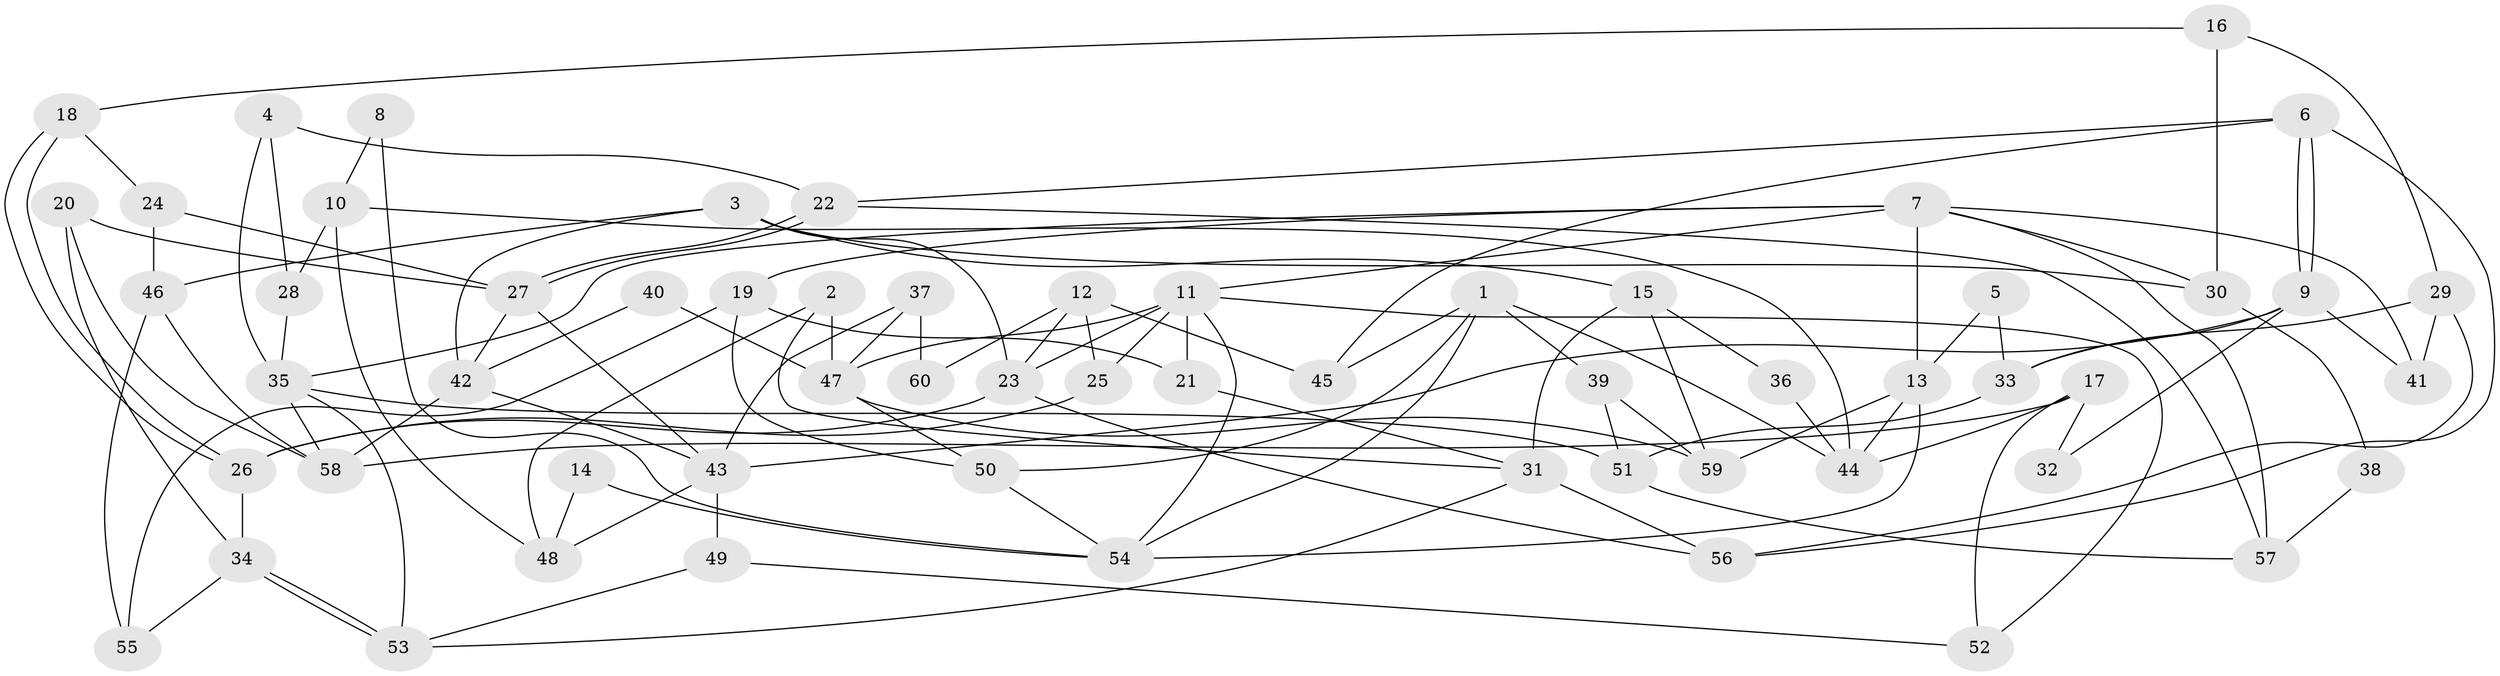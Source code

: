 // coarse degree distribution, {6: 0.1891891891891892, 3: 0.1891891891891892, 7: 0.16216216216216217, 4: 0.16216216216216217, 5: 0.1891891891891892, 8: 0.05405405405405406, 2: 0.05405405405405406}
// Generated by graph-tools (version 1.1) at 2025/24/03/03/25 07:24:01]
// undirected, 60 vertices, 120 edges
graph export_dot {
graph [start="1"]
  node [color=gray90,style=filled];
  1;
  2;
  3;
  4;
  5;
  6;
  7;
  8;
  9;
  10;
  11;
  12;
  13;
  14;
  15;
  16;
  17;
  18;
  19;
  20;
  21;
  22;
  23;
  24;
  25;
  26;
  27;
  28;
  29;
  30;
  31;
  32;
  33;
  34;
  35;
  36;
  37;
  38;
  39;
  40;
  41;
  42;
  43;
  44;
  45;
  46;
  47;
  48;
  49;
  50;
  51;
  52;
  53;
  54;
  55;
  56;
  57;
  58;
  59;
  60;
  1 -- 45;
  1 -- 54;
  1 -- 39;
  1 -- 44;
  1 -- 50;
  2 -- 31;
  2 -- 47;
  2 -- 48;
  3 -- 23;
  3 -- 42;
  3 -- 15;
  3 -- 30;
  3 -- 46;
  4 -- 35;
  4 -- 22;
  4 -- 28;
  5 -- 33;
  5 -- 13;
  6 -- 22;
  6 -- 9;
  6 -- 9;
  6 -- 45;
  6 -- 56;
  7 -- 35;
  7 -- 11;
  7 -- 13;
  7 -- 19;
  7 -- 30;
  7 -- 41;
  7 -- 57;
  8 -- 54;
  8 -- 10;
  9 -- 43;
  9 -- 32;
  9 -- 33;
  9 -- 41;
  10 -- 48;
  10 -- 44;
  10 -- 28;
  11 -- 47;
  11 -- 23;
  11 -- 21;
  11 -- 25;
  11 -- 52;
  11 -- 54;
  12 -- 23;
  12 -- 25;
  12 -- 45;
  12 -- 60;
  13 -- 59;
  13 -- 44;
  13 -- 54;
  14 -- 54;
  14 -- 48;
  15 -- 31;
  15 -- 36;
  15 -- 59;
  16 -- 29;
  16 -- 30;
  16 -- 18;
  17 -- 58;
  17 -- 44;
  17 -- 32;
  17 -- 52;
  18 -- 26;
  18 -- 26;
  18 -- 24;
  19 -- 50;
  19 -- 21;
  19 -- 55;
  20 -- 34;
  20 -- 27;
  20 -- 58;
  21 -- 31;
  22 -- 27;
  22 -- 27;
  22 -- 57;
  23 -- 56;
  23 -- 26;
  24 -- 46;
  24 -- 27;
  25 -- 26;
  26 -- 34;
  27 -- 42;
  27 -- 43;
  28 -- 35;
  29 -- 56;
  29 -- 41;
  29 -- 33;
  30 -- 38;
  31 -- 53;
  31 -- 56;
  33 -- 51;
  34 -- 55;
  34 -- 53;
  34 -- 53;
  35 -- 53;
  35 -- 51;
  35 -- 58;
  36 -- 44;
  37 -- 43;
  37 -- 47;
  37 -- 60;
  38 -- 57;
  39 -- 51;
  39 -- 59;
  40 -- 42;
  40 -- 47;
  42 -- 58;
  42 -- 43;
  43 -- 48;
  43 -- 49;
  46 -- 58;
  46 -- 55;
  47 -- 59;
  47 -- 50;
  49 -- 52;
  49 -- 53;
  50 -- 54;
  51 -- 57;
}
